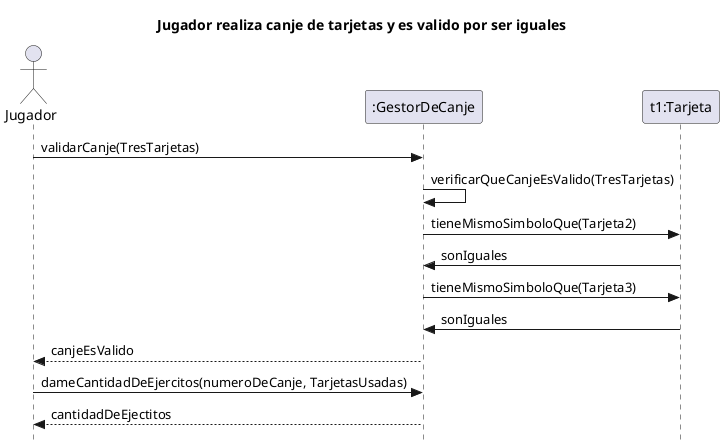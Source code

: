 @startuml Diagrama de secuencia - Jugador realiza canje de tarjetas
title Jugador realiza canje de tarjetas y es valido por ser iguales
skinparam style strictuml
actor Jugador as Jugador
participant ":GestorDeCanje" as GestorDeCanje
participant "t1:Tarjeta" as Tarjeta1


Jugador -> GestorDeCanje: validarCanje(TresTarjetas)
GestorDeCanje -> GestorDeCanje: verificarQueCanjeEsValido(TresTarjetas)

GestorDeCanje -> Tarjeta1: tieneMismoSimboloQue(Tarjeta2)
Tarjeta1 -> GestorDeCanje: sonIguales
GestorDeCanje -> Tarjeta1: tieneMismoSimboloQue(Tarjeta3)
Tarjeta1 -> GestorDeCanje: sonIguales


GestorDeCanje --> Jugador: canjeEsValido
Jugador -> GestorDeCanje: dameCantidadDeEjercitos(numeroDeCanje, TarjetasUsadas)
GestorDeCanje --> Jugador: cantidadDeEjectitos
@enduml